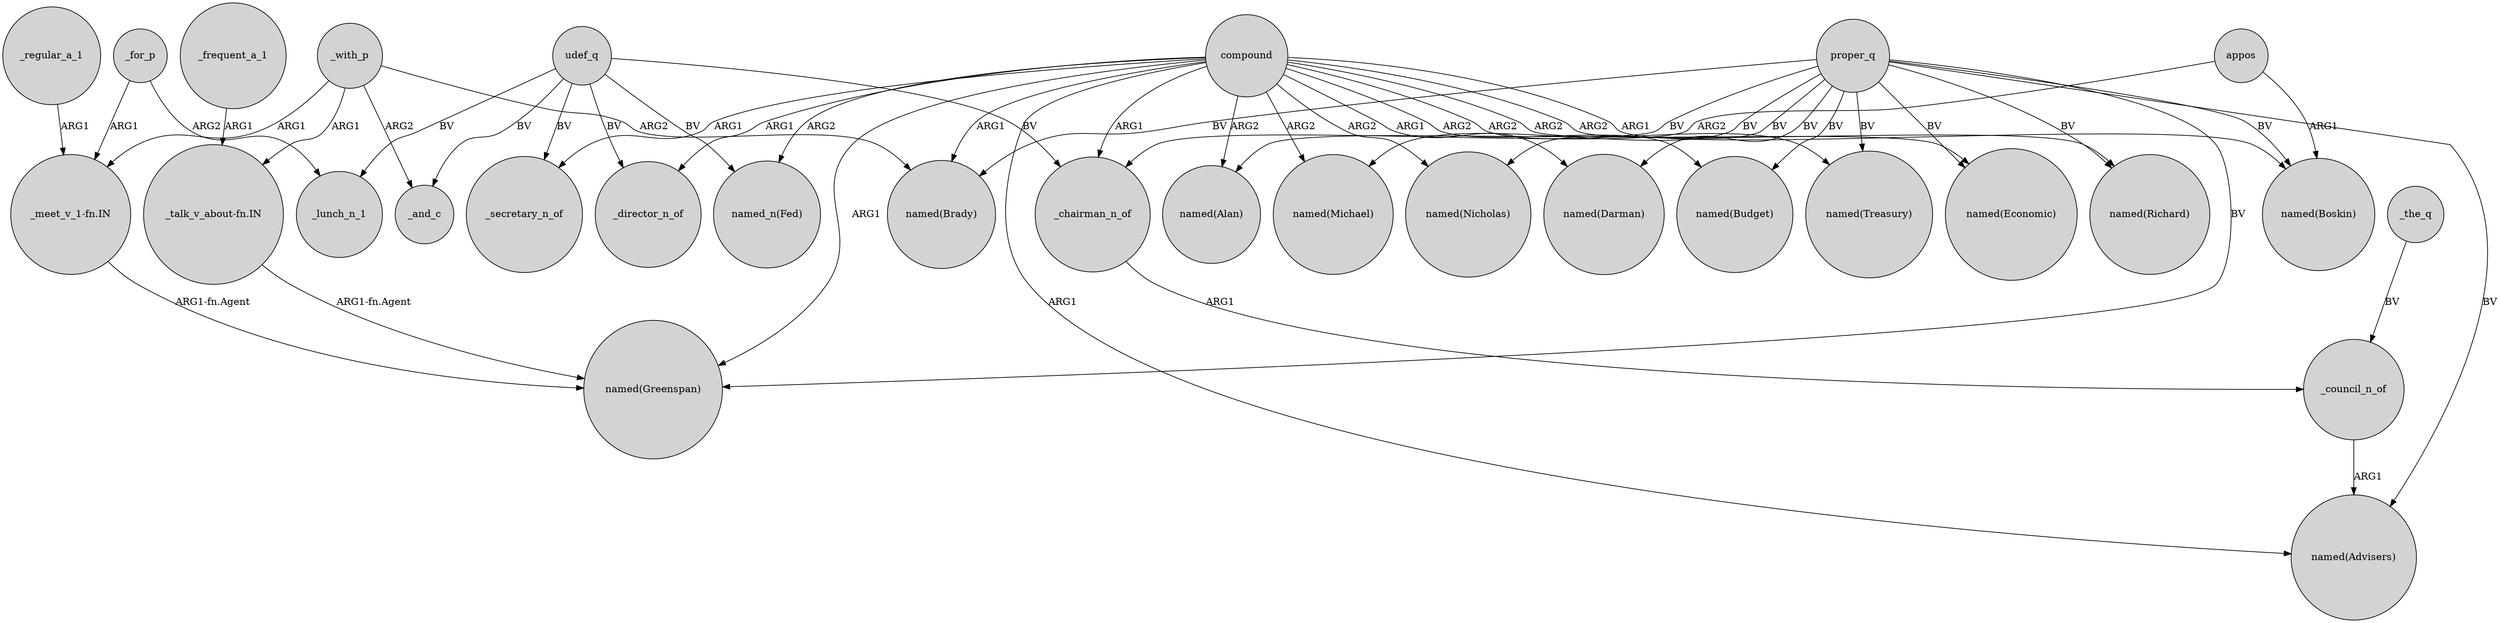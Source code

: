 digraph {
	node [shape=circle style=filled]
	_with_p -> _and_c [label=ARG2]
	compound -> "named(Treasury)" [label=ARG2]
	udef_q -> _secretary_n_of [label=BV]
	compound -> "named(Boskin)" [label=ARG1]
	proper_q -> "named(Economic)" [label=BV]
	compound -> _chairman_n_of [label=ARG1]
	compound -> "named(Nicholas)" [label=ARG2]
	_for_p -> _lunch_n_1 [label=ARG2]
	proper_q -> "named(Greenspan)" [label=BV]
	compound -> "named(Budget)" [label=ARG2]
	compound -> "named(Brady)" [label=ARG1]
	proper_q -> "named(Alan)" [label=BV]
	compound -> "named(Richard)" [label=ARG2]
	_regular_a_1 -> "_meet_v_1-fn.IN" [label=ARG1]
	_chairman_n_of -> _council_n_of [label=ARG1]
	compound -> "named_n(Fed)" [label=ARG2]
	_frequent_a_1 -> "_talk_v_about-fn.IN" [label=ARG1]
	_for_p -> "_meet_v_1-fn.IN" [label=ARG1]
	_with_p -> "named(Brady)" [label=ARG2]
	udef_q -> _chairman_n_of [label=BV]
	proper_q -> "named(Michael)" [label=BV]
	proper_q -> "named(Brady)" [label=BV]
	proper_q -> "named(Richard)" [label=BV]
	appos -> _chairman_n_of [label=ARG2]
	compound -> "named(Greenspan)" [label=ARG1]
	appos -> "named(Boskin)" [label=ARG1]
	"_talk_v_about-fn.IN" -> "named(Greenspan)" [label="ARG1-fn.Agent"]
	compound -> "named(Alan)" [label=ARG2]
	udef_q -> "named_n(Fed)" [label=BV]
	_the_q -> _council_n_of [label=BV]
	proper_q -> "named(Treasury)" [label=BV]
	proper_q -> "named(Nicholas)" [label=BV]
	"_meet_v_1-fn.IN" -> "named(Greenspan)" [label="ARG1-fn.Agent"]
	compound -> "named(Darman)" [label=ARG1]
	proper_q -> "named(Advisers)" [label=BV]
	_with_p -> "_meet_v_1-fn.IN" [label=ARG1]
	proper_q -> "named(Budget)" [label=BV]
	proper_q -> "named(Boskin)" [label=BV]
	udef_q -> _lunch_n_1 [label=BV]
	compound -> "named(Economic)" [label=ARG2]
	compound -> _director_n_of [label=ARG1]
	compound -> _secretary_n_of [label=ARG1]
	udef_q -> _and_c [label=BV]
	compound -> "named(Advisers)" [label=ARG1]
	udef_q -> _director_n_of [label=BV]
	compound -> "named(Michael)" [label=ARG2]
	_council_n_of -> "named(Advisers)" [label=ARG1]
	proper_q -> "named(Darman)" [label=BV]
	_with_p -> "_talk_v_about-fn.IN" [label=ARG1]
}
